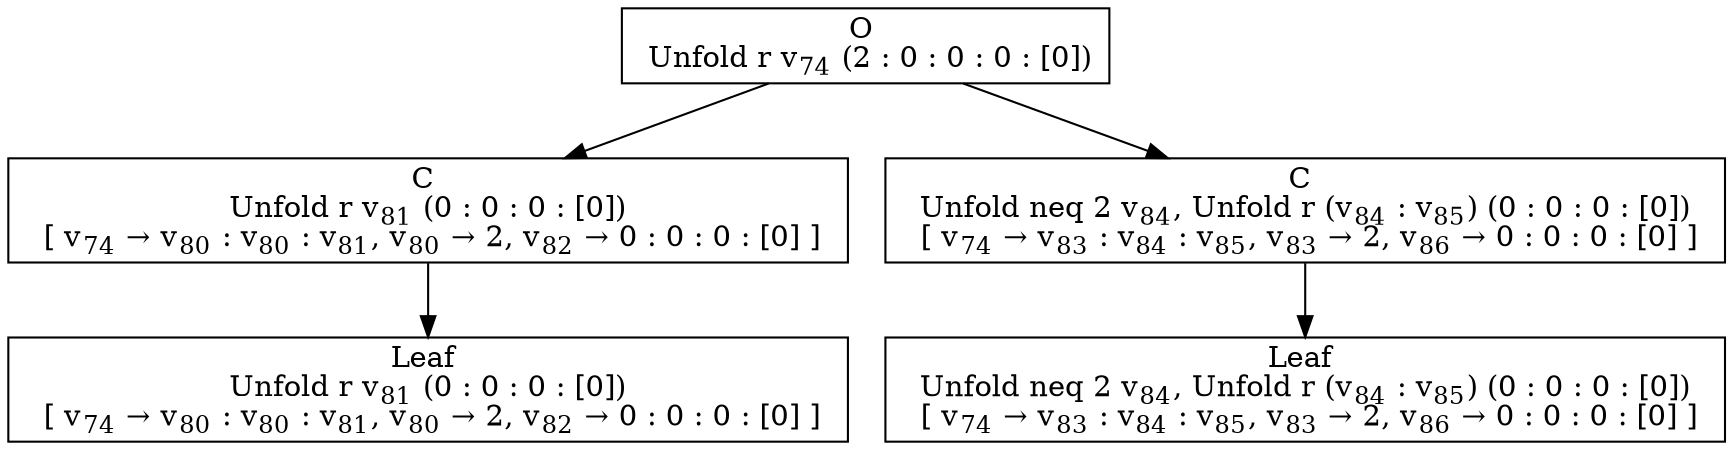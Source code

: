 digraph {
    graph [rankdir=TB
          ,bgcolor=transparent];
    node [shape=box
         ,fillcolor=white
         ,style=filled];
    0 [label=<O <BR/> Unfold r v<SUB>74</SUB> (2 : 0 : 0 : 0 : [0])>];
    1 [label=<C <BR/> Unfold r v<SUB>81</SUB> (0 : 0 : 0 : [0]) <BR/>  [ v<SUB>74</SUB> &rarr; v<SUB>80</SUB> : v<SUB>80</SUB> : v<SUB>81</SUB>, v<SUB>80</SUB> &rarr; 2, v<SUB>82</SUB> &rarr; 0 : 0 : 0 : [0] ] >];
    2 [label=<C <BR/> Unfold neq 2 v<SUB>84</SUB>, Unfold r (v<SUB>84</SUB> : v<SUB>85</SUB>) (0 : 0 : 0 : [0]) <BR/>  [ v<SUB>74</SUB> &rarr; v<SUB>83</SUB> : v<SUB>84</SUB> : v<SUB>85</SUB>, v<SUB>83</SUB> &rarr; 2, v<SUB>86</SUB> &rarr; 0 : 0 : 0 : [0] ] >];
    3 [label=<Leaf <BR/> Unfold r v<SUB>81</SUB> (0 : 0 : 0 : [0]) <BR/>  [ v<SUB>74</SUB> &rarr; v<SUB>80</SUB> : v<SUB>80</SUB> : v<SUB>81</SUB>, v<SUB>80</SUB> &rarr; 2, v<SUB>82</SUB> &rarr; 0 : 0 : 0 : [0] ] >];
    4 [label=<Leaf <BR/> Unfold neq 2 v<SUB>84</SUB>, Unfold r (v<SUB>84</SUB> : v<SUB>85</SUB>) (0 : 0 : 0 : [0]) <BR/>  [ v<SUB>74</SUB> &rarr; v<SUB>83</SUB> : v<SUB>84</SUB> : v<SUB>85</SUB>, v<SUB>83</SUB> &rarr; 2, v<SUB>86</SUB> &rarr; 0 : 0 : 0 : [0] ] >];
    0 -> 1 [label=""];
    0 -> 2 [label=""];
    1 -> 3 [label=""];
    2 -> 4 [label=""];
}